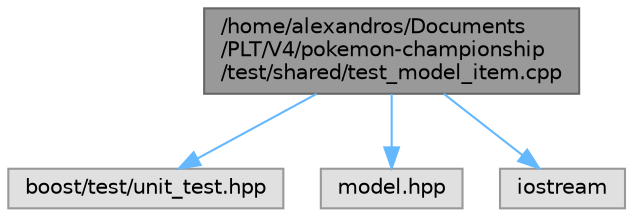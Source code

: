 digraph "/home/alexandros/Documents/PLT/V4/pokemon-championship/test/shared/test_model_item.cpp"
{
 // LATEX_PDF_SIZE
  bgcolor="transparent";
  edge [fontname=Helvetica,fontsize=10,labelfontname=Helvetica,labelfontsize=10];
  node [fontname=Helvetica,fontsize=10,shape=box,height=0.2,width=0.4];
  Node1 [label="/home/alexandros/Documents\l/PLT/V4/pokemon-championship\l/test/shared/test_model_item.cpp",height=0.2,width=0.4,color="gray40", fillcolor="grey60", style="filled", fontcolor="black",tooltip=" "];
  Node1 -> Node2 [color="steelblue1",style="solid"];
  Node2 [label="boost/test/unit_test.hpp",height=0.2,width=0.4,color="grey60", fillcolor="#E0E0E0", style="filled",tooltip=" "];
  Node1 -> Node3 [color="steelblue1",style="solid"];
  Node3 [label="model.hpp",height=0.2,width=0.4,color="grey60", fillcolor="#E0E0E0", style="filled",tooltip=" "];
  Node1 -> Node4 [color="steelblue1",style="solid"];
  Node4 [label="iostream",height=0.2,width=0.4,color="grey60", fillcolor="#E0E0E0", style="filled",tooltip=" "];
}
